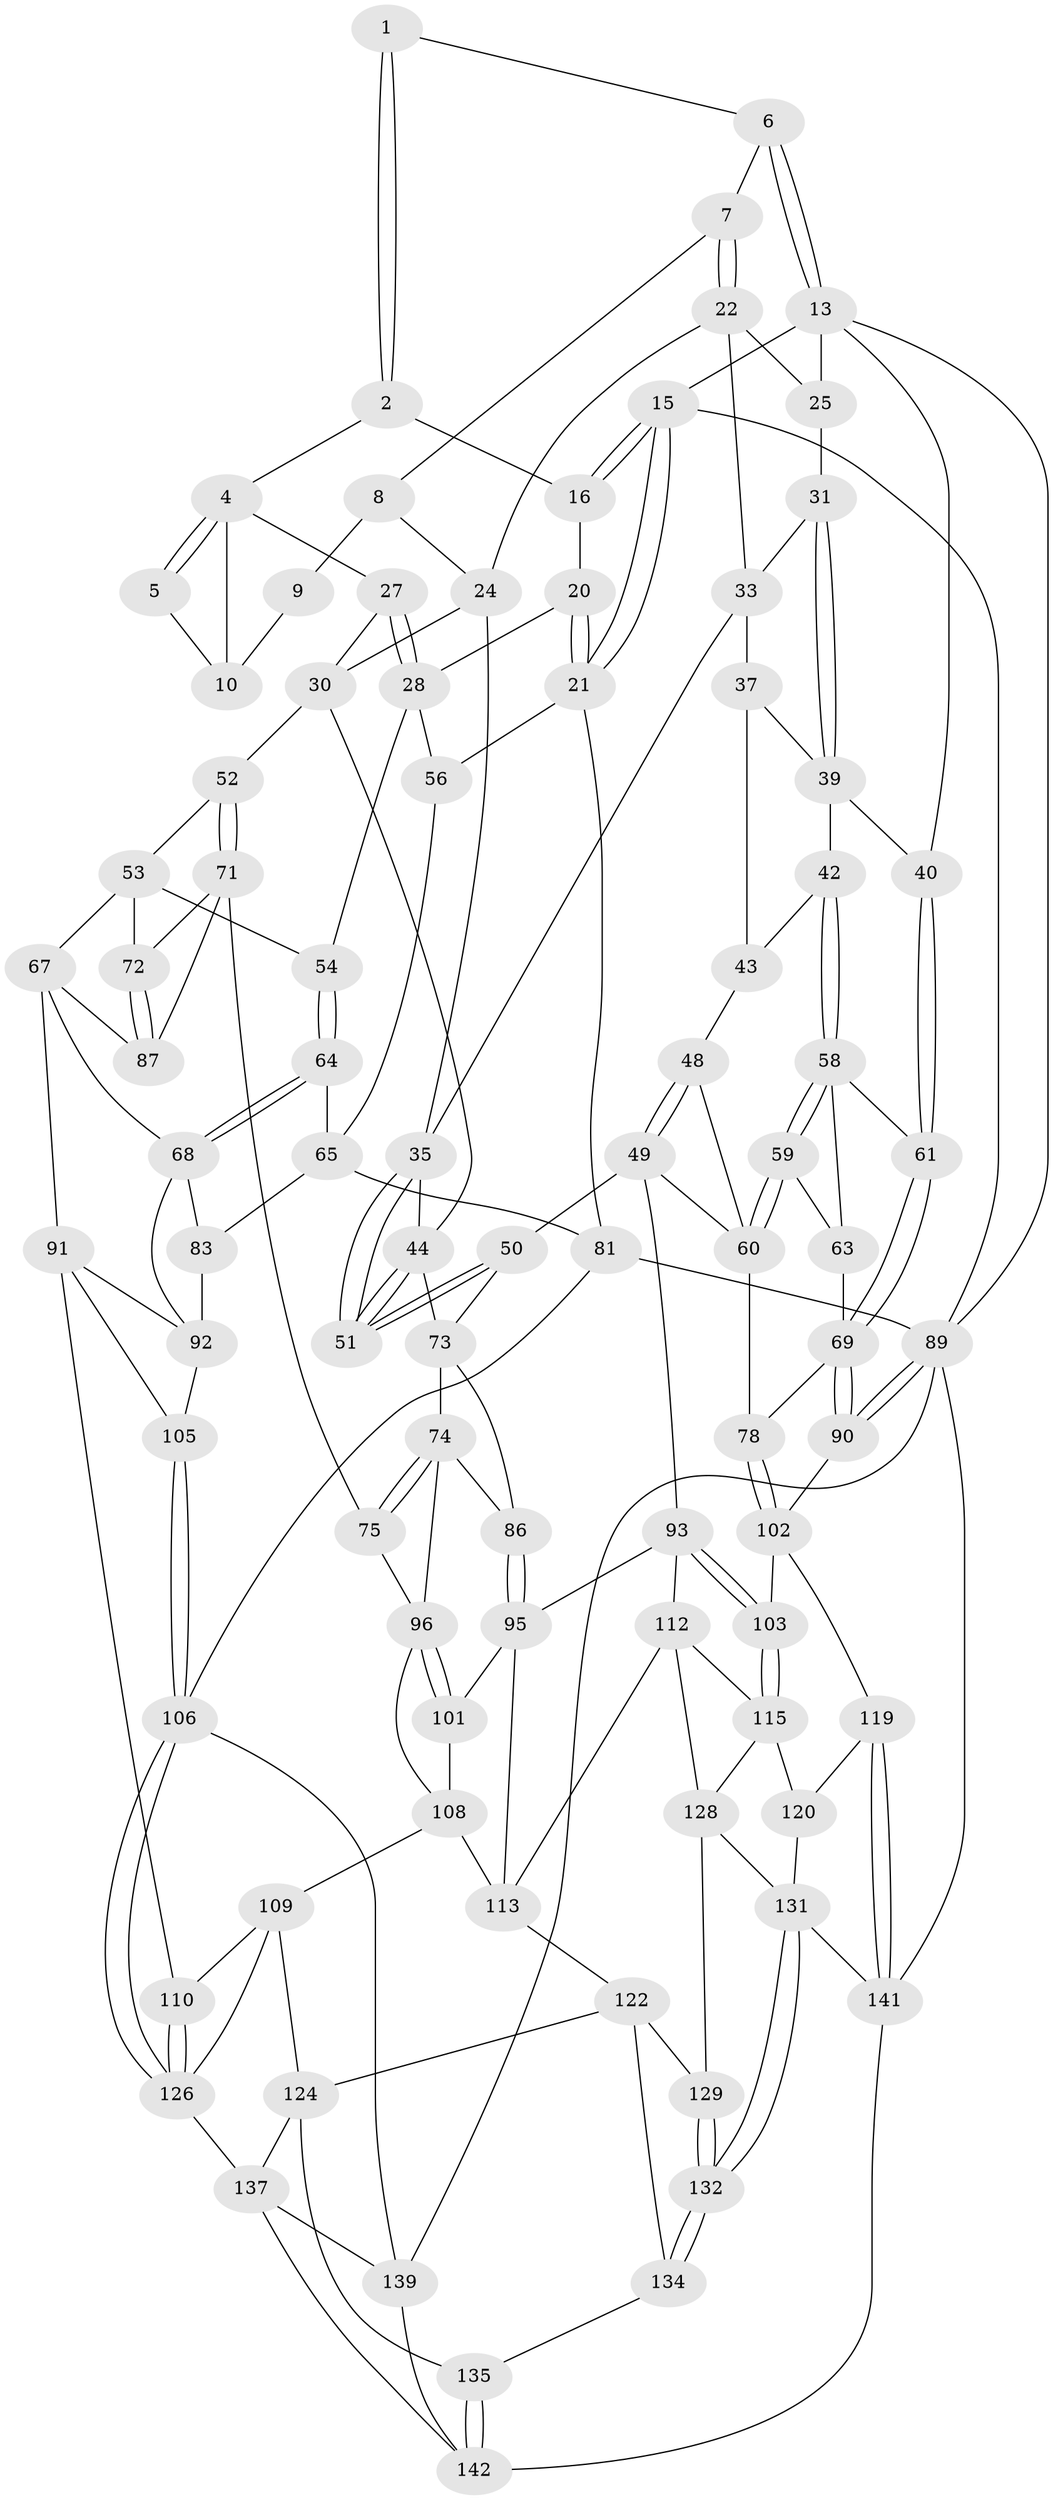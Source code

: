 // Generated by graph-tools (version 1.1) at 2025/52/02/27/25 19:52:40]
// undirected, 90 vertices, 196 edges
graph export_dot {
graph [start="1"]
  node [color=gray90,style=filled];
  1 [pos="+0.3949152850634328+0"];
  2 [pos="+0+0",super="+3"];
  4 [pos="+0.27693693449296136+0.11549321185314518",super="+12"];
  5 [pos="+0.39036162380149936+0"];
  6 [pos="+0.5898520619522462+0"];
  7 [pos="+0.5909291382856654+0"];
  8 [pos="+0.42808614277429324+0.04987696308485071",super="+18"];
  9 [pos="+0.41589371177449225+0.04575054633424121",super="+17"];
  10 [pos="+0.3925297826866542+0",super="+11"];
  13 [pos="+1+0",super="+14"];
  15 [pos="+0+0"];
  16 [pos="+0+0",super="+19"];
  20 [pos="+0+0.18428796819874552"];
  21 [pos="+0+0.08182320797573191",super="+57"];
  22 [pos="+0.614059358688773+0.12805963237225754",super="+23"];
  24 [pos="+0.5468318918424122+0.16897378256859646",super="+29"];
  25 [pos="+0.6178472604195052+0.12881669843171792",super="+26"];
  27 [pos="+0.2914831593321395+0.20235288618134817"];
  28 [pos="+0.13112658013220502+0.26238254971088426",super="+55"];
  30 [pos="+0.31083067268850806+0.21558496369293642",super="+46"];
  31 [pos="+0.8414472495717991+0.2294000245247598",super="+32"];
  33 [pos="+0.7132820501681872+0.2719076041736824",super="+34"];
  35 [pos="+0.6458053463705054+0.3976596361203118",super="+36"];
  37 [pos="+0.7774585228555053+0.3148601308207578",super="+38"];
  39 [pos="+0.8448662387042869+0.24461541758015234",super="+41"];
  40 [pos="+1+0.23882814490809198"];
  42 [pos="+0.8949476618241821+0.3774282755555978"];
  43 [pos="+0.8313870354353822+0.3801089462307136",super="+47"];
  44 [pos="+0.47923833590636583+0.37567816181655767",super="+45"];
  48 [pos="+0.7131242728396382+0.44092330984222683"];
  49 [pos="+0.6803595214612659+0.4573344318702637",super="+84"];
  50 [pos="+0.6555096720204562+0.46003407257302753"];
  51 [pos="+0.6524319364979976+0.45485183055764355"];
  52 [pos="+0.3304093477839178+0.4259902147125303"];
  53 [pos="+0.19152176500647736+0.41187284678382124",super="+66"];
  54 [pos="+0.1520405870203728+0.36620413118541306"];
  56 [pos="+0.02222485871387003+0.44476124675442946"];
  58 [pos="+0.8975244337134918+0.3841265937817337",super="+62"];
  59 [pos="+0.8890305168428879+0.4674370103474436"];
  60 [pos="+0.8821120577033446+0.47320297884173534",super="+79"];
  61 [pos="+1+0.3775068543185474"];
  63 [pos="+0.9347222807600702+0.4773628185347273"];
  64 [pos="+0.07796202601223687+0.5060485216920899"];
  65 [pos="+0.0681270288761801+0.5052404180071459",super="+80"];
  67 [pos="+0.13908740486681934+0.5370506943181166",super="+88"];
  68 [pos="+0.12690389615508352+0.5373329729433813",super="+82"];
  69 [pos="+1+0.5947817980450778",super="+70"];
  71 [pos="+0.30012134789164135+0.4950325209067759",super="+76"];
  72 [pos="+0.248729542778247+0.5287480003180562"];
  73 [pos="+0.40794520189963945+0.4623016496664233",super="+77"];
  74 [pos="+0.4176834798074826+0.5045107526911388",super="+85"];
  75 [pos="+0.3799442139257562+0.6218165753990983"];
  78 [pos="+0.9887739307460505+0.6208178255739775"];
  81 [pos="+0+0.6164852114561579",super="+98"];
  83 [pos="+0.03729916094649233+0.6224605928934087"];
  86 [pos="+0.6343354661057616+0.5065733565374181"];
  87 [pos="+0.25144273612936885+0.5886908882032605"];
  89 [pos="+1+1",super="+99"];
  90 [pos="+1+1"];
  91 [pos="+0.2029515003811242+0.6324105352654708",super="+111"];
  92 [pos="+0.12235081719714762+0.6475149191768654",super="+104"];
  93 [pos="+0.8105291005745591+0.6454394581690913",super="+94"];
  95 [pos="+0.667957538813918+0.6023697846723028",super="+100"];
  96 [pos="+0.5089837892600512+0.6260316574163755",super="+97"];
  101 [pos="+0.5355004080616587+0.6968808987802211"];
  102 [pos="+0.9089532143146141+0.7454109314492477",super="+117"];
  103 [pos="+0.8412873100771546+0.7315493025998028"];
  105 [pos="+0.08543426657636558+0.7927360964714704"];
  106 [pos="+0.08216071660626556+0.7975492086842482",super="+107"];
  108 [pos="+0.37112599184336775+0.6664599779891137",super="+114"];
  109 [pos="+0.3176328001459233+0.7350266792403138",super="+125"];
  110 [pos="+0.28165859425636264+0.7398350013771322"];
  112 [pos="+0.6894588739373412+0.7501729043425122",super="+116"];
  113 [pos="+0.6854922083768986+0.7505622106069055",super="+118"];
  115 [pos="+0.7576206594677638+0.8077210018046788",super="+121"];
  119 [pos="+0.8430614385975412+0.894548151073201"];
  120 [pos="+0.772157222818815+0.840963457542782"];
  122 [pos="+0.5241736519815127+0.8055979940552794",super="+123"];
  124 [pos="+0.4873503342990028+0.837795433025538",super="+136"];
  126 [pos="+0.2365390842296097+0.891588081646553",super="+127"];
  128 [pos="+0.6332343991942643+0.8656657707964127",super="+130"];
  129 [pos="+0.6145257611083813+0.8683668582816528"];
  131 [pos="+0.6701940096279783+1",super="+133"];
  132 [pos="+0.6237562053767194+0.9657554223790527"];
  134 [pos="+0.5684875243893219+0.9518975743343251"];
  135 [pos="+0.5228271708033201+0.9839829222379753"];
  137 [pos="+0.2923130311674264+1",super="+138"];
  139 [pos="+0.0842025127006005+0.89584266489785",super="+140"];
  141 [pos="+0.7196649906788337+1",super="+144"];
  142 [pos="+0.4417435329093001+1",super="+143"];
  1 -- 2;
  1 -- 2;
  1 -- 6;
  2 -- 16 [weight=2];
  2 -- 4;
  4 -- 5;
  4 -- 5;
  4 -- 27;
  4 -- 10;
  5 -- 10;
  6 -- 7;
  6 -- 13;
  6 -- 13;
  7 -- 8;
  7 -- 22;
  7 -- 22;
  8 -- 9 [weight=2];
  8 -- 24;
  9 -- 10 [weight=2];
  13 -- 40;
  13 -- 89;
  13 -- 15;
  13 -- 25;
  15 -- 16;
  15 -- 16;
  15 -- 21;
  15 -- 21;
  15 -- 89;
  16 -- 20;
  20 -- 21;
  20 -- 21;
  20 -- 28;
  21 -- 56;
  21 -- 81;
  22 -- 25;
  22 -- 24;
  22 -- 33;
  24 -- 35;
  24 -- 30;
  25 -- 31 [weight=2];
  27 -- 28;
  27 -- 28;
  27 -- 30;
  28 -- 56;
  28 -- 54;
  30 -- 52;
  30 -- 44;
  31 -- 39;
  31 -- 39;
  31 -- 33;
  33 -- 37;
  33 -- 35;
  35 -- 51;
  35 -- 51;
  35 -- 44;
  37 -- 43 [weight=2];
  37 -- 39;
  39 -- 40;
  39 -- 42;
  40 -- 61;
  40 -- 61;
  42 -- 43;
  42 -- 58;
  42 -- 58;
  43 -- 48;
  44 -- 51;
  44 -- 51;
  44 -- 73;
  48 -- 49;
  48 -- 49;
  48 -- 60;
  49 -- 50;
  49 -- 60;
  49 -- 93;
  50 -- 51;
  50 -- 51;
  50 -- 73;
  52 -- 53;
  52 -- 71;
  52 -- 71;
  53 -- 54;
  53 -- 72;
  53 -- 67;
  54 -- 64;
  54 -- 64;
  56 -- 65;
  58 -- 59;
  58 -- 59;
  58 -- 61;
  58 -- 63;
  59 -- 60;
  59 -- 60;
  59 -- 63;
  60 -- 78;
  61 -- 69;
  61 -- 69;
  63 -- 69;
  64 -- 65;
  64 -- 68;
  64 -- 68;
  65 -- 81;
  65 -- 83;
  67 -- 68;
  67 -- 91;
  67 -- 87;
  68 -- 83;
  68 -- 92;
  69 -- 90;
  69 -- 90;
  69 -- 78;
  71 -- 72;
  71 -- 75;
  71 -- 87;
  72 -- 87;
  72 -- 87;
  73 -- 74;
  73 -- 86;
  74 -- 75;
  74 -- 75;
  74 -- 96;
  74 -- 86;
  75 -- 96;
  78 -- 102;
  78 -- 102;
  81 -- 89;
  81 -- 106;
  83 -- 92;
  86 -- 95;
  86 -- 95;
  89 -- 90;
  89 -- 90;
  89 -- 141;
  89 -- 139;
  90 -- 102;
  91 -- 92;
  91 -- 105;
  91 -- 110;
  92 -- 105;
  93 -- 103;
  93 -- 103;
  93 -- 112;
  93 -- 95;
  95 -- 113;
  95 -- 101;
  96 -- 101;
  96 -- 101;
  96 -- 108;
  101 -- 108;
  102 -- 103;
  102 -- 119;
  103 -- 115;
  103 -- 115;
  105 -- 106;
  105 -- 106;
  106 -- 126;
  106 -- 126;
  106 -- 139;
  108 -- 109;
  108 -- 113;
  109 -- 110;
  109 -- 124;
  109 -- 126;
  110 -- 126;
  110 -- 126;
  112 -- 113;
  112 -- 115;
  112 -- 128;
  113 -- 122;
  115 -- 120;
  115 -- 128;
  119 -- 120;
  119 -- 141;
  119 -- 141;
  120 -- 131;
  122 -- 129;
  122 -- 124;
  122 -- 134;
  124 -- 137;
  124 -- 135;
  126 -- 137;
  128 -- 129;
  128 -- 131;
  129 -- 132;
  129 -- 132;
  131 -- 132;
  131 -- 132;
  131 -- 141;
  132 -- 134;
  132 -- 134;
  134 -- 135;
  135 -- 142;
  135 -- 142;
  137 -- 139;
  137 -- 142;
  139 -- 142;
  141 -- 142;
}
